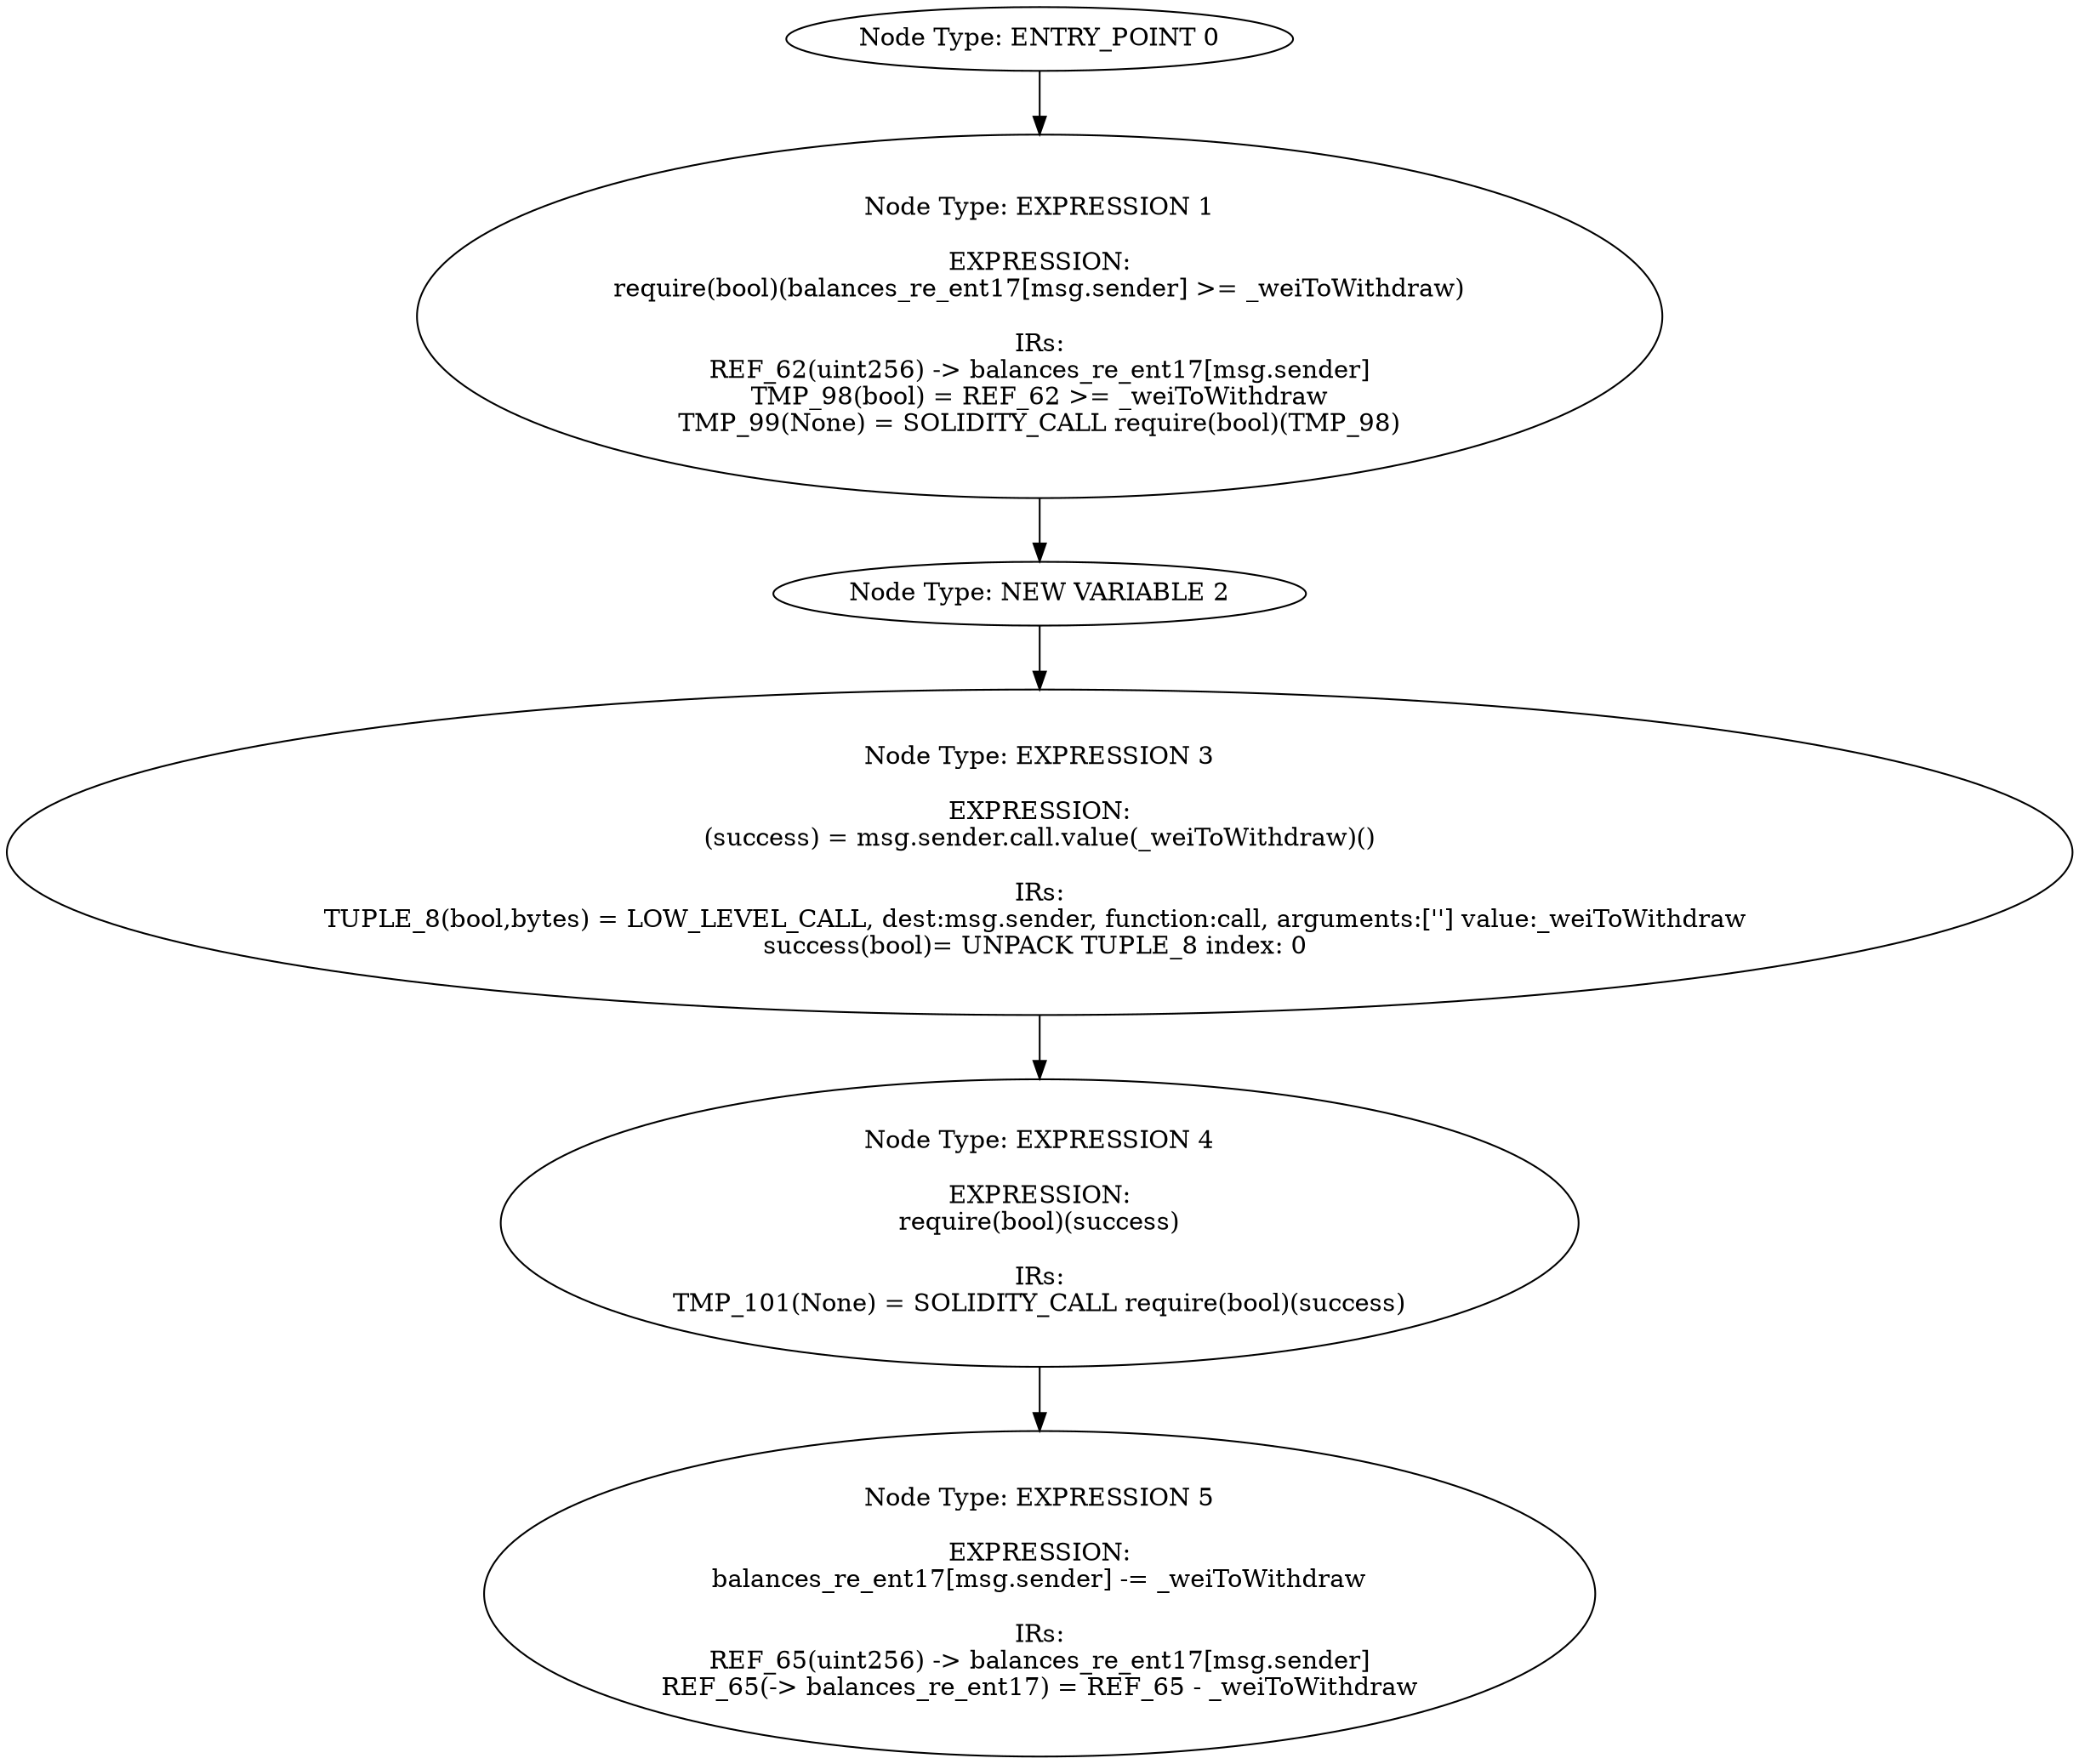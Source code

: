 digraph{
0[label="Node Type: ENTRY_POINT 0
"];
0->1;
1[label="Node Type: EXPRESSION 1

EXPRESSION:
require(bool)(balances_re_ent17[msg.sender] >= _weiToWithdraw)

IRs:
REF_62(uint256) -> balances_re_ent17[msg.sender]
TMP_98(bool) = REF_62 >= _weiToWithdraw
TMP_99(None) = SOLIDITY_CALL require(bool)(TMP_98)"];
1->2;
2[label="Node Type: NEW VARIABLE 2
"];
2->3;
3[label="Node Type: EXPRESSION 3

EXPRESSION:
(success) = msg.sender.call.value(_weiToWithdraw)()

IRs:
TUPLE_8(bool,bytes) = LOW_LEVEL_CALL, dest:msg.sender, function:call, arguments:[''] value:_weiToWithdraw 
success(bool)= UNPACK TUPLE_8 index: 0 "];
3->4;
4[label="Node Type: EXPRESSION 4

EXPRESSION:
require(bool)(success)

IRs:
TMP_101(None) = SOLIDITY_CALL require(bool)(success)"];
4->5;
5[label="Node Type: EXPRESSION 5

EXPRESSION:
balances_re_ent17[msg.sender] -= _weiToWithdraw

IRs:
REF_65(uint256) -> balances_re_ent17[msg.sender]
REF_65(-> balances_re_ent17) = REF_65 - _weiToWithdraw"];
}
